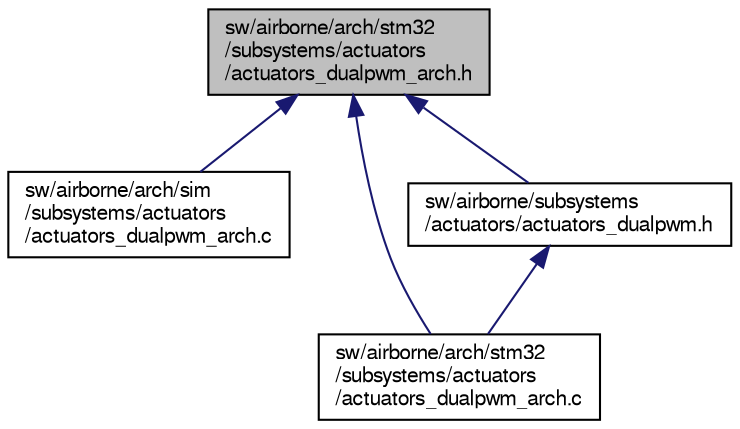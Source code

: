 digraph "sw/airborne/arch/stm32/subsystems/actuators/actuators_dualpwm_arch.h"
{
  edge [fontname="FreeSans",fontsize="10",labelfontname="FreeSans",labelfontsize="10"];
  node [fontname="FreeSans",fontsize="10",shape=record];
  Node1 [label="sw/airborne/arch/stm32\l/subsystems/actuators\l/actuators_dualpwm_arch.h",height=0.2,width=0.4,color="black", fillcolor="grey75", style="filled", fontcolor="black"];
  Node1 -> Node2 [dir="back",color="midnightblue",fontsize="10",style="solid",fontname="FreeSans"];
  Node2 [label="sw/airborne/arch/sim\l/subsystems/actuators\l/actuators_dualpwm_arch.c",height=0.2,width=0.4,color="black", fillcolor="white", style="filled",URL="$sim_2subsystems_2actuators_2actuators__dualpwm__arch_8c.html",tooltip="dummy servos handling for sim "];
  Node1 -> Node3 [dir="back",color="midnightblue",fontsize="10",style="solid",fontname="FreeSans"];
  Node3 [label="sw/airborne/arch/stm32\l/subsystems/actuators\l/actuators_dualpwm_arch.c",height=0.2,width=0.4,color="black", fillcolor="white", style="filled",URL="$stm32_2subsystems_2actuators_2actuators__dualpwm__arch_8c.html",tooltip="STM32 dual PWM servos handling. "];
  Node1 -> Node4 [dir="back",color="midnightblue",fontsize="10",style="solid",fontname="FreeSans"];
  Node4 [label="sw/airborne/subsystems\l/actuators/actuators_dualpwm.h",height=0.2,width=0.4,color="black", fillcolor="white", style="filled",URL="$actuators__dualpwm_8h.html"];
  Node4 -> Node3 [dir="back",color="midnightblue",fontsize="10",style="solid",fontname="FreeSans"];
}
